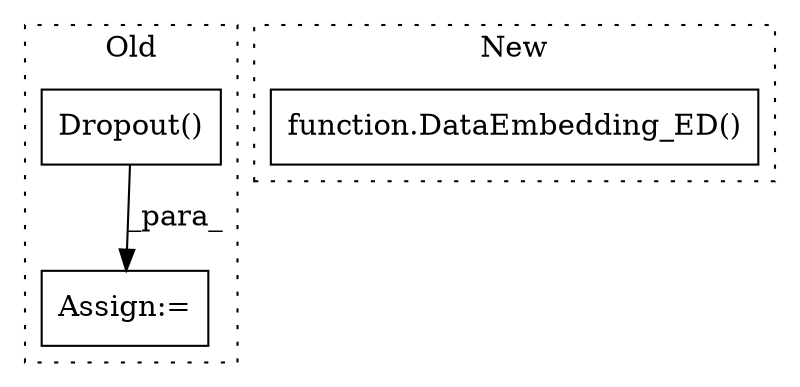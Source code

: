digraph G {
subgraph cluster0 {
1 [label="Dropout()" a="75" s="464,482" l="11,1" shape="box"];
3 [label="Assign:=" a="68" s="461" l="3" shape="box"];
label = "Old";
style="dotted";
}
subgraph cluster1 {
2 [label="function.DataEmbedding_ED()" a="75" s="349,403" l="17,1" shape="box"];
label = "New";
style="dotted";
}
1 -> 3 [label="_para_"];
}